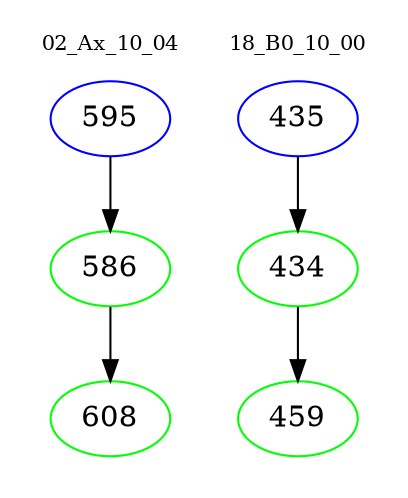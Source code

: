 digraph{
subgraph cluster_0 {
color = white
label = "02_Ax_10_04";
fontsize=10;
T0_595 [label="595", color="blue"]
T0_595 -> T0_586 [color="black"]
T0_586 [label="586", color="green"]
T0_586 -> T0_608 [color="black"]
T0_608 [label="608", color="green"]
}
subgraph cluster_1 {
color = white
label = "18_B0_10_00";
fontsize=10;
T1_435 [label="435", color="blue"]
T1_435 -> T1_434 [color="black"]
T1_434 [label="434", color="green"]
T1_434 -> T1_459 [color="black"]
T1_459 [label="459", color="green"]
}
}
